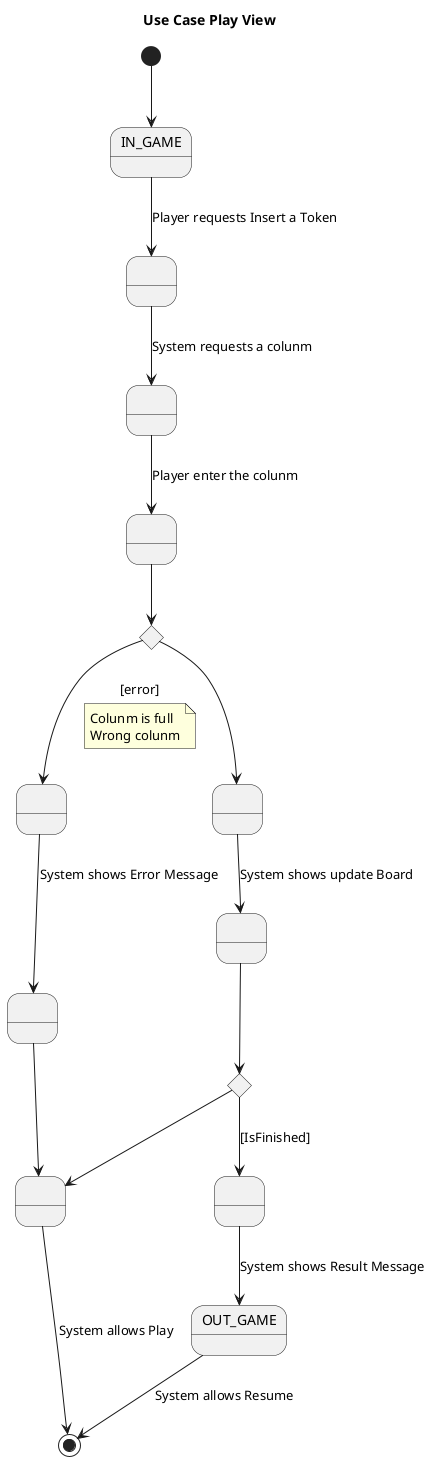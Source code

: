 @startuml UseCasePlayView
title Use Case Play View

state IN_GAME
state OUT_GAME
state A as " "
state B as " "
state C as " "
state D as " "
state E as " "
state F as " "
state G as " "
state H as " "
state I as " "
state if1 <<choice>>
state if2 <<choice>>

[*] --> IN_GAME
IN_GAME --> A : Player requests Insert a Token
A --> B : System requests a colunm
B --> C : Player enter the colunm
C --> if1
    if1 --> D : [error]
    note on link
        Colunm is full
        Wrong colunm
    endnote
    D --> E : System shows Error Message
    E --> F 
    F --> [*] : System allows Play
if1 --> G 
G --> H : System shows update Board
H --> if2
    if2 --> F

if2 --> I : [IsFinished]
I --> OUT_GAME : System shows Result Message
OUT_GAME --> [*] : System allows Resume
@enduml